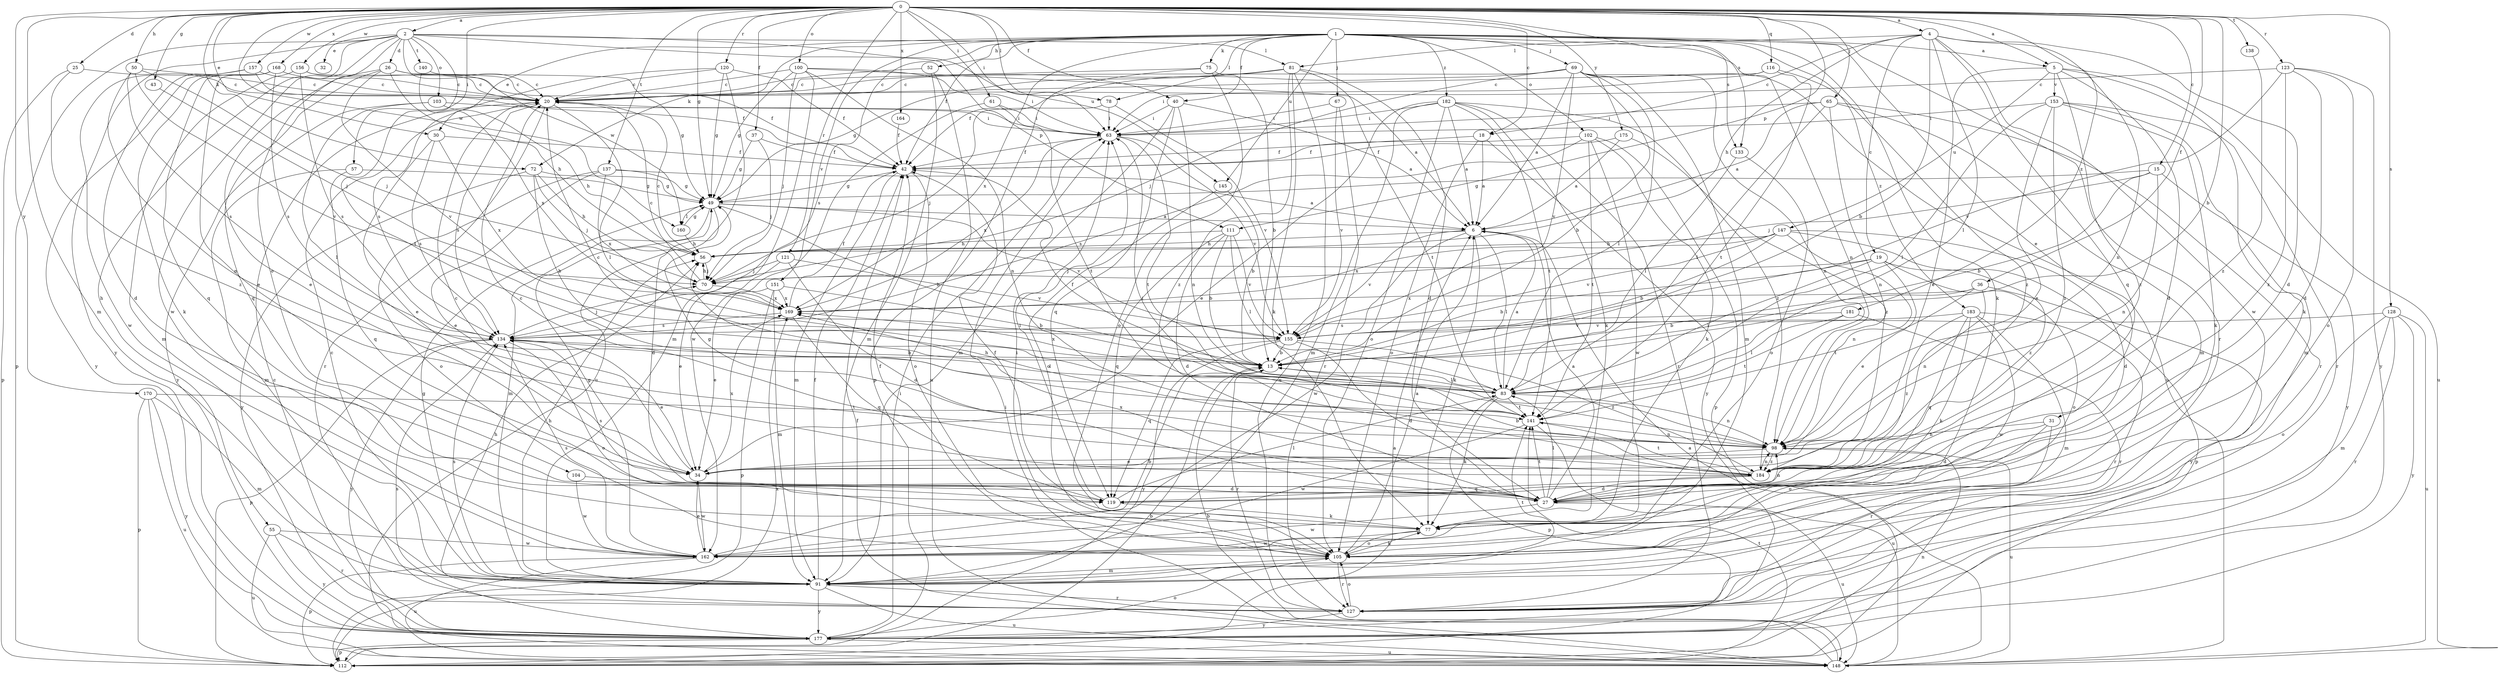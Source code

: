 strict digraph  {
0;
1;
2;
4;
5;
6;
13;
15;
18;
19;
20;
25;
26;
27;
30;
31;
32;
34;
36;
37;
40;
42;
43;
49;
50;
52;
55;
56;
57;
61;
63;
65;
67;
69;
70;
72;
75;
77;
78;
81;
83;
91;
98;
100;
102;
103;
104;
105;
111;
112;
116;
119;
120;
121;
123;
127;
128;
133;
134;
137;
138;
140;
141;
145;
147;
148;
151;
153;
155;
156;
157;
160;
162;
164;
168;
169;
170;
175;
177;
181;
182;
183;
184;
0 -> 2  [label=a];
0 -> 4  [label=a];
0 -> 5  [label=a];
0 -> 13  [label=b];
0 -> 15  [label=c];
0 -> 18  [label=c];
0 -> 25  [label=d];
0 -> 30  [label=e];
0 -> 36  [label=f];
0 -> 37  [label=f];
0 -> 40  [label=f];
0 -> 43  [label=g];
0 -> 49  [label=g];
0 -> 50  [label=h];
0 -> 57  [label=i];
0 -> 61  [label=i];
0 -> 63  [label=i];
0 -> 65  [label=j];
0 -> 72  [label=k];
0 -> 78  [label=l];
0 -> 91  [label=m];
0 -> 100  [label=o];
0 -> 111  [label=p];
0 -> 116  [label=q];
0 -> 120  [label=r];
0 -> 121  [label=r];
0 -> 123  [label=r];
0 -> 128  [label=s];
0 -> 133  [label=s];
0 -> 137  [label=t];
0 -> 138  [label=t];
0 -> 156  [label=w];
0 -> 157  [label=w];
0 -> 160  [label=w];
0 -> 164  [label=x];
0 -> 168  [label=x];
0 -> 170  [label=y];
0 -> 175  [label=y];
0 -> 181  [label=z];
1 -> 5  [label=a];
1 -> 30  [label=e];
1 -> 31  [label=e];
1 -> 40  [label=f];
1 -> 42  [label=f];
1 -> 52  [label=h];
1 -> 67  [label=j];
1 -> 69  [label=j];
1 -> 72  [label=k];
1 -> 75  [label=k];
1 -> 77  [label=k];
1 -> 78  [label=l];
1 -> 98  [label=n];
1 -> 102  [label=o];
1 -> 127  [label=r];
1 -> 133  [label=s];
1 -> 134  [label=s];
1 -> 145  [label=u];
1 -> 151  [label=v];
1 -> 169  [label=x];
1 -> 182  [label=z];
1 -> 183  [label=z];
2 -> 26  [label=d];
2 -> 32  [label=e];
2 -> 55  [label=h];
2 -> 81  [label=l];
2 -> 103  [label=o];
2 -> 104  [label=o];
2 -> 111  [label=p];
2 -> 112  [label=p];
2 -> 140  [label=t];
2 -> 141  [label=t];
2 -> 145  [label=u];
2 -> 160  [label=w];
2 -> 162  [label=w];
2 -> 177  [label=y];
4 -> 13  [label=b];
4 -> 18  [label=c];
4 -> 19  [label=c];
4 -> 27  [label=d];
4 -> 56  [label=h];
4 -> 81  [label=l];
4 -> 83  [label=l];
4 -> 98  [label=n];
4 -> 119  [label=q];
4 -> 162  [label=w];
5 -> 27  [label=d];
5 -> 34  [label=e];
5 -> 77  [label=k];
5 -> 147  [label=u];
5 -> 148  [label=u];
5 -> 153  [label=v];
5 -> 184  [label=z];
6 -> 56  [label=h];
6 -> 77  [label=k];
6 -> 83  [label=l];
6 -> 155  [label=v];
6 -> 162  [label=w];
13 -> 83  [label=l];
13 -> 127  [label=r];
13 -> 169  [label=x];
15 -> 13  [label=b];
15 -> 49  [label=g];
15 -> 70  [label=j];
15 -> 98  [label=n];
15 -> 177  [label=y];
18 -> 6  [label=a];
18 -> 42  [label=f];
18 -> 105  [label=o];
18 -> 177  [label=y];
19 -> 13  [label=b];
19 -> 34  [label=e];
19 -> 70  [label=j];
19 -> 83  [label=l];
19 -> 105  [label=o];
19 -> 112  [label=p];
20 -> 63  [label=i];
20 -> 83  [label=l];
20 -> 127  [label=r];
20 -> 134  [label=s];
25 -> 20  [label=c];
25 -> 112  [label=p];
25 -> 184  [label=z];
26 -> 20  [label=c];
26 -> 34  [label=e];
26 -> 49  [label=g];
26 -> 56  [label=h];
26 -> 119  [label=q];
26 -> 155  [label=v];
27 -> 6  [label=a];
27 -> 83  [label=l];
27 -> 98  [label=n];
27 -> 134  [label=s];
27 -> 141  [label=t];
27 -> 148  [label=u];
27 -> 162  [label=w];
27 -> 169  [label=x];
30 -> 34  [label=e];
30 -> 42  [label=f];
30 -> 134  [label=s];
30 -> 169  [label=x];
31 -> 27  [label=d];
31 -> 98  [label=n];
31 -> 105  [label=o];
31 -> 127  [label=r];
34 -> 20  [label=c];
34 -> 162  [label=w];
34 -> 169  [label=x];
36 -> 13  [label=b];
36 -> 98  [label=n];
36 -> 141  [label=t];
36 -> 169  [label=x];
36 -> 177  [label=y];
37 -> 42  [label=f];
37 -> 49  [label=g];
37 -> 70  [label=j];
40 -> 6  [label=a];
40 -> 63  [label=i];
40 -> 91  [label=m];
40 -> 98  [label=n];
40 -> 119  [label=q];
42 -> 49  [label=g];
42 -> 91  [label=m];
42 -> 105  [label=o];
43 -> 70  [label=j];
49 -> 6  [label=a];
49 -> 13  [label=b];
49 -> 27  [label=d];
49 -> 91  [label=m];
49 -> 155  [label=v];
49 -> 160  [label=l];
50 -> 20  [label=c];
50 -> 70  [label=j];
50 -> 98  [label=n];
50 -> 134  [label=s];
50 -> 155  [label=v];
52 -> 20  [label=c];
52 -> 91  [label=m];
52 -> 148  [label=u];
55 -> 127  [label=r];
55 -> 148  [label=u];
55 -> 162  [label=w];
55 -> 177  [label=y];
56 -> 20  [label=c];
56 -> 70  [label=j];
57 -> 49  [label=g];
57 -> 91  [label=m];
57 -> 119  [label=q];
61 -> 63  [label=i];
61 -> 141  [label=t];
61 -> 162  [label=w];
63 -> 42  [label=f];
63 -> 141  [label=t];
63 -> 155  [label=v];
63 -> 169  [label=x];
65 -> 6  [label=a];
65 -> 63  [label=i];
65 -> 83  [label=l];
65 -> 91  [label=m];
65 -> 98  [label=n];
65 -> 127  [label=r];
67 -> 63  [label=i];
67 -> 127  [label=r];
67 -> 155  [label=v];
69 -> 6  [label=a];
69 -> 13  [label=b];
69 -> 20  [label=c];
69 -> 42  [label=f];
69 -> 70  [label=j];
69 -> 83  [label=l];
69 -> 91  [label=m];
69 -> 98  [label=n];
69 -> 148  [label=u];
69 -> 155  [label=v];
70 -> 20  [label=c];
70 -> 56  [label=h];
70 -> 169  [label=x];
72 -> 13  [label=b];
72 -> 49  [label=g];
72 -> 56  [label=h];
72 -> 70  [label=j];
72 -> 177  [label=y];
75 -> 13  [label=b];
75 -> 20  [label=c];
75 -> 105  [label=o];
75 -> 112  [label=p];
77 -> 42  [label=f];
77 -> 105  [label=o];
77 -> 162  [label=w];
78 -> 63  [label=i];
78 -> 70  [label=j];
78 -> 155  [label=v];
81 -> 20  [label=c];
81 -> 27  [label=d];
81 -> 49  [label=g];
81 -> 77  [label=k];
81 -> 141  [label=t];
81 -> 148  [label=u];
81 -> 184  [label=z];
83 -> 6  [label=a];
83 -> 20  [label=c];
83 -> 42  [label=f];
83 -> 77  [label=k];
83 -> 98  [label=n];
83 -> 112  [label=p];
83 -> 141  [label=t];
91 -> 20  [label=c];
91 -> 42  [label=f];
91 -> 49  [label=g];
91 -> 56  [label=h];
91 -> 127  [label=r];
91 -> 134  [label=s];
91 -> 141  [label=t];
91 -> 148  [label=u];
91 -> 177  [label=y];
98 -> 34  [label=e];
98 -> 56  [label=h];
98 -> 63  [label=i];
98 -> 148  [label=u];
98 -> 184  [label=z];
100 -> 6  [label=a];
100 -> 20  [label=c];
100 -> 49  [label=g];
100 -> 63  [label=i];
100 -> 70  [label=j];
100 -> 91  [label=m];
100 -> 98  [label=n];
102 -> 42  [label=f];
102 -> 77  [label=k];
102 -> 112  [label=p];
102 -> 134  [label=s];
102 -> 141  [label=t];
102 -> 162  [label=w];
103 -> 56  [label=h];
103 -> 63  [label=i];
103 -> 83  [label=l];
103 -> 177  [label=y];
104 -> 27  [label=d];
104 -> 162  [label=w];
105 -> 6  [label=a];
105 -> 42  [label=f];
105 -> 63  [label=i];
105 -> 77  [label=k];
105 -> 91  [label=m];
105 -> 127  [label=r];
111 -> 13  [label=b];
111 -> 27  [label=d];
111 -> 56  [label=h];
111 -> 83  [label=l];
111 -> 119  [label=q];
111 -> 155  [label=v];
112 -> 6  [label=a];
112 -> 13  [label=b];
112 -> 98  [label=n];
112 -> 141  [label=t];
112 -> 169  [label=x];
116 -> 20  [label=c];
116 -> 63  [label=i];
116 -> 141  [label=t];
116 -> 184  [label=z];
119 -> 63  [label=i];
119 -> 77  [label=k];
119 -> 83  [label=l];
120 -> 20  [label=c];
120 -> 42  [label=f];
120 -> 49  [label=g];
120 -> 134  [label=s];
120 -> 148  [label=u];
121 -> 27  [label=d];
121 -> 34  [label=e];
121 -> 70  [label=j];
121 -> 155  [label=v];
123 -> 20  [label=c];
123 -> 27  [label=d];
123 -> 105  [label=o];
123 -> 155  [label=v];
123 -> 177  [label=y];
123 -> 184  [label=z];
127 -> 56  [label=h];
127 -> 105  [label=o];
127 -> 177  [label=y];
128 -> 91  [label=m];
128 -> 105  [label=o];
128 -> 127  [label=r];
128 -> 148  [label=u];
128 -> 155  [label=v];
128 -> 177  [label=y];
133 -> 83  [label=l];
133 -> 105  [label=o];
134 -> 13  [label=b];
134 -> 34  [label=e];
134 -> 70  [label=j];
134 -> 83  [label=l];
134 -> 105  [label=o];
134 -> 112  [label=p];
134 -> 177  [label=y];
137 -> 6  [label=a];
137 -> 34  [label=e];
137 -> 49  [label=g];
137 -> 105  [label=o];
137 -> 169  [label=x];
138 -> 184  [label=z];
140 -> 20  [label=c];
140 -> 169  [label=x];
141 -> 98  [label=n];
141 -> 148  [label=u];
141 -> 162  [label=w];
145 -> 13  [label=b];
145 -> 105  [label=o];
147 -> 13  [label=b];
147 -> 27  [label=d];
147 -> 56  [label=h];
147 -> 98  [label=n];
147 -> 155  [label=v];
147 -> 169  [label=x];
147 -> 184  [label=z];
148 -> 6  [label=a];
148 -> 13  [label=b];
148 -> 42  [label=f];
148 -> 63  [label=i];
151 -> 13  [label=b];
151 -> 34  [label=e];
151 -> 91  [label=m];
151 -> 112  [label=p];
151 -> 169  [label=x];
153 -> 34  [label=e];
153 -> 63  [label=i];
153 -> 77  [label=k];
153 -> 83  [label=l];
153 -> 91  [label=m];
153 -> 127  [label=r];
153 -> 184  [label=z];
155 -> 13  [label=b];
155 -> 27  [label=d];
155 -> 119  [label=q];
155 -> 177  [label=y];
155 -> 184  [label=z];
156 -> 20  [label=c];
156 -> 42  [label=f];
156 -> 91  [label=m];
156 -> 134  [label=s];
157 -> 20  [label=c];
157 -> 27  [label=d];
157 -> 42  [label=f];
157 -> 162  [label=w];
160 -> 49  [label=g];
160 -> 56  [label=h];
162 -> 13  [label=b];
162 -> 34  [label=e];
162 -> 49  [label=g];
162 -> 112  [label=p];
162 -> 134  [label=s];
162 -> 148  [label=u];
164 -> 42  [label=f];
168 -> 20  [label=c];
168 -> 34  [label=e];
168 -> 77  [label=k];
168 -> 119  [label=q];
168 -> 134  [label=s];
168 -> 177  [label=y];
169 -> 42  [label=f];
169 -> 119  [label=q];
169 -> 134  [label=s];
170 -> 91  [label=m];
170 -> 112  [label=p];
170 -> 141  [label=t];
170 -> 148  [label=u];
170 -> 177  [label=y];
175 -> 6  [label=a];
175 -> 42  [label=f];
175 -> 184  [label=z];
177 -> 20  [label=c];
177 -> 63  [label=i];
177 -> 105  [label=o];
177 -> 112  [label=p];
177 -> 134  [label=s];
177 -> 148  [label=u];
181 -> 83  [label=l];
181 -> 127  [label=r];
181 -> 134  [label=s];
181 -> 141  [label=t];
182 -> 6  [label=a];
182 -> 34  [label=e];
182 -> 63  [label=i];
182 -> 77  [label=k];
182 -> 91  [label=m];
182 -> 105  [label=o];
182 -> 127  [label=r];
182 -> 141  [label=t];
182 -> 184  [label=z];
183 -> 77  [label=k];
183 -> 91  [label=m];
183 -> 119  [label=q];
183 -> 127  [label=r];
183 -> 155  [label=v];
183 -> 162  [label=w];
183 -> 184  [label=z];
184 -> 13  [label=b];
184 -> 20  [label=c];
184 -> 27  [label=d];
184 -> 49  [label=g];
184 -> 98  [label=n];
184 -> 119  [label=q];
184 -> 141  [label=t];
}

